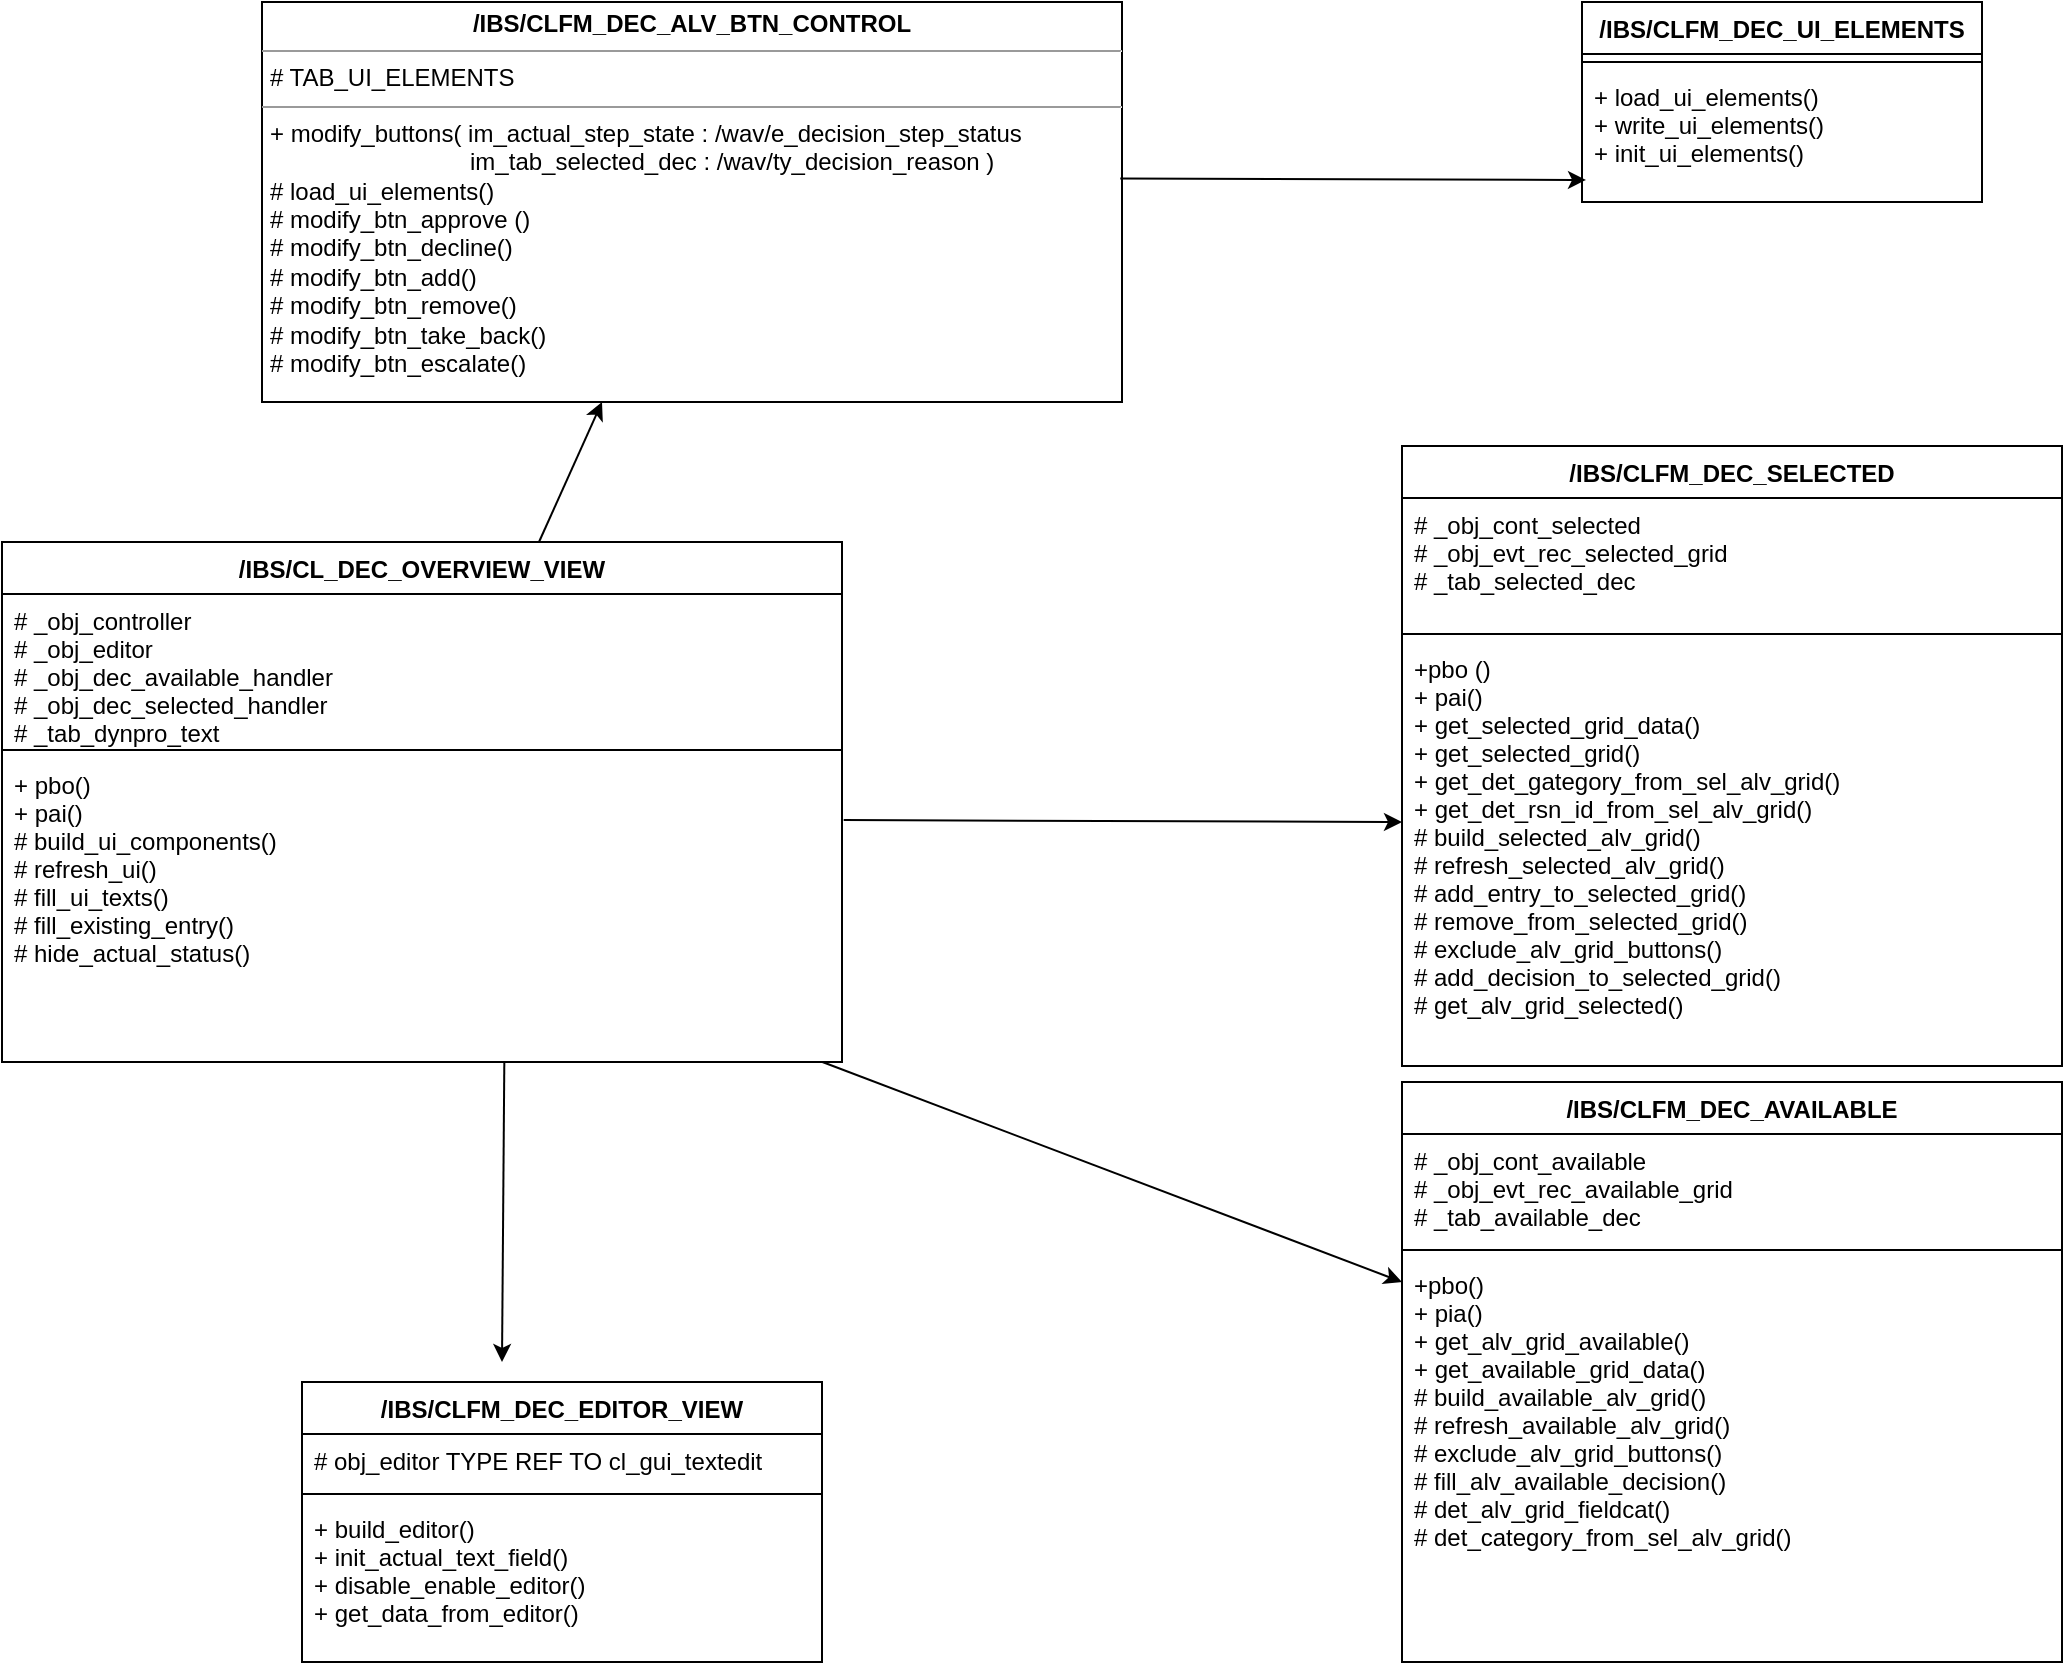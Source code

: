 <mxfile version="12.5.5" type="github">
  <diagram id="CyaSoa7KwjpoHzu_7nh0" name="Page-1">
    <mxGraphModel dx="1406" dy="685" grid="1" gridSize="10" guides="1" tooltips="1" connect="1" arrows="1" fold="1" page="1" pageScale="1" pageWidth="827" pageHeight="1169" math="0" shadow="0">
      <root>
        <mxCell id="0"/>
        <mxCell id="1" parent="0"/>
        <mxCell id="yrLDoxOuE4Vq6cpKQ8Pf-1" value="&lt;p style=&quot;margin: 0px ; margin-top: 4px ; text-align: center&quot;&gt;&lt;b&gt;/IBS/CLFM_DEC_ALV_BTN_CONTROL&lt;/b&gt;&lt;/p&gt;&lt;hr size=&quot;1&quot;&gt;&lt;p style=&quot;margin: 0px ; margin-left: 4px&quot;&gt;# TAB_UI_ELEMENTS&lt;/p&gt;&lt;hr size=&quot;1&quot;&gt;&lt;p style=&quot;margin: 0px ; margin-left: 4px&quot;&gt;&lt;span&gt;+ modify_buttons( im_actual_step_state : /wav/e_decision_step_status&lt;/span&gt;&lt;br&gt;&lt;/p&gt;&lt;p style=&quot;margin: 0px ; margin-left: 4px&quot;&gt;&amp;nbsp; &amp;nbsp; &amp;nbsp; &amp;nbsp; &amp;nbsp; &amp;nbsp; &amp;nbsp; &amp;nbsp; &amp;nbsp; &amp;nbsp; &amp;nbsp; &amp;nbsp; &amp;nbsp; &amp;nbsp; &amp;nbsp; im_tab_selected_dec :&amp;nbsp;/wav/ty_decision_reason&lt;span&gt;&amp;nbsp;)&lt;/span&gt;&lt;/p&gt;&lt;p style=&quot;margin: 0px ; margin-left: 4px&quot;&gt;# load_ui_elements()&lt;span&gt;&lt;br&gt;&lt;/span&gt;&lt;/p&gt;&lt;p style=&quot;margin: 0px ; margin-left: 4px&quot;&gt;# modify_btn_approve ()&lt;/p&gt;&lt;p style=&quot;margin: 0px ; margin-left: 4px&quot;&gt;# modify_btn_decline()&lt;/p&gt;&lt;p style=&quot;margin: 0px ; margin-left: 4px&quot;&gt;# modify_btn_add()&lt;/p&gt;&lt;p style=&quot;margin: 0px ; margin-left: 4px&quot;&gt;# modify_btn_remove()&lt;/p&gt;&lt;p style=&quot;margin: 0px ; margin-left: 4px&quot;&gt;# modify_btn_take_back()&lt;/p&gt;&lt;p style=&quot;margin: 0px ; margin-left: 4px&quot;&gt;# modify_btn_escalate()&lt;/p&gt;" style="verticalAlign=top;align=left;overflow=fill;fontSize=12;fontFamily=Helvetica;html=1;" parent="1" vertex="1">
          <mxGeometry x="220" y="110" width="430" height="200" as="geometry"/>
        </mxCell>
        <mxCell id="yrLDoxOuE4Vq6cpKQ8Pf-3" value="/IBS/CL_DEC_OVERVIEW_VIEW" style="swimlane;fontStyle=1;align=center;verticalAlign=top;childLayout=stackLayout;horizontal=1;startSize=26;horizontalStack=0;resizeParent=1;resizeParentMax=0;resizeLast=0;collapsible=1;marginBottom=0;" parent="1" vertex="1">
          <mxGeometry x="90" y="380" width="420" height="260" as="geometry"/>
        </mxCell>
        <mxCell id="yrLDoxOuE4Vq6cpKQ8Pf-4" value="# _obj_controller&#xa;# _obj_editor&#xa;# _obj_dec_available_handler&#xa;# _obj_dec_selected_handler&#xa;# _tab_dynpro_text" style="text;strokeColor=none;fillColor=none;align=left;verticalAlign=top;spacingLeft=4;spacingRight=4;overflow=hidden;rotatable=0;points=[[0,0.5],[1,0.5]];portConstraint=eastwest;" parent="yrLDoxOuE4Vq6cpKQ8Pf-3" vertex="1">
          <mxGeometry y="26" width="420" height="74" as="geometry"/>
        </mxCell>
        <mxCell id="yrLDoxOuE4Vq6cpKQ8Pf-5" value="" style="line;strokeWidth=1;fillColor=none;align=left;verticalAlign=middle;spacingTop=-1;spacingLeft=3;spacingRight=3;rotatable=0;labelPosition=right;points=[];portConstraint=eastwest;" parent="yrLDoxOuE4Vq6cpKQ8Pf-3" vertex="1">
          <mxGeometry y="100" width="420" height="8" as="geometry"/>
        </mxCell>
        <mxCell id="yrLDoxOuE4Vq6cpKQ8Pf-6" value="+ pbo()&#xa;+ pai() &#xa;# build_ui_components()&#xa;# refresh_ui()&#xa;# fill_ui_texts()&#xa;# fill_existing_entry()&#xa;# hide_actual_status()&#xa;&#xa;" style="text;strokeColor=none;fillColor=none;align=left;verticalAlign=top;spacingLeft=4;spacingRight=4;overflow=hidden;rotatable=0;points=[[0,0.5],[1,0.5]];portConstraint=eastwest;" parent="yrLDoxOuE4Vq6cpKQ8Pf-3" vertex="1">
          <mxGeometry y="108" width="420" height="152" as="geometry"/>
        </mxCell>
        <mxCell id="yrLDoxOuE4Vq6cpKQ8Pf-11" value="/IBS/CLFM_DEC_AVAILABLE" style="swimlane;fontStyle=1;align=center;verticalAlign=top;childLayout=stackLayout;horizontal=1;startSize=26;horizontalStack=0;resizeParent=1;resizeParentMax=0;resizeLast=0;collapsible=1;marginBottom=0;" parent="1" vertex="1">
          <mxGeometry x="790" y="650" width="330" height="290" as="geometry"/>
        </mxCell>
        <mxCell id="yrLDoxOuE4Vq6cpKQ8Pf-12" value="# _obj_cont_available&#xa;# _obj_evt_rec_available_grid&#xa;# _tab_available_dec" style="text;strokeColor=none;fillColor=none;align=left;verticalAlign=top;spacingLeft=4;spacingRight=4;overflow=hidden;rotatable=0;points=[[0,0.5],[1,0.5]];portConstraint=eastwest;" parent="yrLDoxOuE4Vq6cpKQ8Pf-11" vertex="1">
          <mxGeometry y="26" width="330" height="54" as="geometry"/>
        </mxCell>
        <mxCell id="yrLDoxOuE4Vq6cpKQ8Pf-13" value="" style="line;strokeWidth=1;fillColor=none;align=left;verticalAlign=middle;spacingTop=-1;spacingLeft=3;spacingRight=3;rotatable=0;labelPosition=right;points=[];portConstraint=eastwest;" parent="yrLDoxOuE4Vq6cpKQ8Pf-11" vertex="1">
          <mxGeometry y="80" width="330" height="8" as="geometry"/>
        </mxCell>
        <mxCell id="yrLDoxOuE4Vq6cpKQ8Pf-14" value="+pbo()&#xa;+ pia()&#xa;+ get_alv_grid_available()&#xa;+ get_available_grid_data()&#xa;# build_available_alv_grid()&#xa;# refresh_available_alv_grid()&#xa;# exclude_alv_grid_buttons()&#xa;# fill_alv_available_decision()&#xa;# det_alv_grid_fieldcat()&#xa;# det_category_from_sel_alv_grid()&#xa;&#xa;" style="text;strokeColor=none;fillColor=none;align=left;verticalAlign=top;spacingLeft=4;spacingRight=4;overflow=hidden;rotatable=0;points=[[0,0.5],[1,0.5]];portConstraint=eastwest;" parent="yrLDoxOuE4Vq6cpKQ8Pf-11" vertex="1">
          <mxGeometry y="88" width="330" height="202" as="geometry"/>
        </mxCell>
        <mxCell id="yrLDoxOuE4Vq6cpKQ8Pf-15" value="/IBS/CLFM_DEC_UI_ELEMENTS" style="swimlane;fontStyle=1;align=center;verticalAlign=top;childLayout=stackLayout;horizontal=1;startSize=26;horizontalStack=0;resizeParent=1;resizeParentMax=0;resizeLast=0;collapsible=1;marginBottom=0;" parent="1" vertex="1">
          <mxGeometry x="880" y="110" width="200" height="100" as="geometry"/>
        </mxCell>
        <mxCell id="yrLDoxOuE4Vq6cpKQ8Pf-17" value="" style="line;strokeWidth=1;fillColor=none;align=left;verticalAlign=middle;spacingTop=-1;spacingLeft=3;spacingRight=3;rotatable=0;labelPosition=right;points=[];portConstraint=eastwest;" parent="yrLDoxOuE4Vq6cpKQ8Pf-15" vertex="1">
          <mxGeometry y="26" width="200" height="8" as="geometry"/>
        </mxCell>
        <mxCell id="yrLDoxOuE4Vq6cpKQ8Pf-18" value="+ load_ui_elements()&#xa;+ write_ui_elements()&#xa;+ init_ui_elements()" style="text;strokeColor=none;fillColor=none;align=left;verticalAlign=top;spacingLeft=4;spacingRight=4;overflow=hidden;rotatable=0;points=[[0,0.5],[1,0.5]];portConstraint=eastwest;" parent="yrLDoxOuE4Vq6cpKQ8Pf-15" vertex="1">
          <mxGeometry y="34" width="200" height="66" as="geometry"/>
        </mxCell>
        <mxCell id="yrLDoxOuE4Vq6cpKQ8Pf-20" value="/IBS/CLFM_DEC_SELECTED" style="swimlane;fontStyle=1;align=center;verticalAlign=top;childLayout=stackLayout;horizontal=1;startSize=26;horizontalStack=0;resizeParent=1;resizeParentMax=0;resizeLast=0;collapsible=1;marginBottom=0;" parent="1" vertex="1">
          <mxGeometry x="790" y="332" width="330" height="310" as="geometry"/>
        </mxCell>
        <mxCell id="yrLDoxOuE4Vq6cpKQ8Pf-21" value="# _obj_cont_selected&#xa;# _obj_evt_rec_selected_grid&#xa;# _tab_selected_dec" style="text;strokeColor=none;fillColor=none;align=left;verticalAlign=top;spacingLeft=4;spacingRight=4;overflow=hidden;rotatable=0;points=[[0,0.5],[1,0.5]];portConstraint=eastwest;" parent="yrLDoxOuE4Vq6cpKQ8Pf-20" vertex="1">
          <mxGeometry y="26" width="330" height="64" as="geometry"/>
        </mxCell>
        <mxCell id="yrLDoxOuE4Vq6cpKQ8Pf-22" value="" style="line;strokeWidth=1;fillColor=none;align=left;verticalAlign=middle;spacingTop=-1;spacingLeft=3;spacingRight=3;rotatable=0;labelPosition=right;points=[];portConstraint=eastwest;" parent="yrLDoxOuE4Vq6cpKQ8Pf-20" vertex="1">
          <mxGeometry y="90" width="330" height="8" as="geometry"/>
        </mxCell>
        <mxCell id="yrLDoxOuE4Vq6cpKQ8Pf-23" value="+pbo ()&#xa;+ pai()&#xa;+ get_selected_grid_data()&#xa;+ get_selected_grid()&#xa;+ get_det_gategory_from_sel_alv_grid()&#xa;+ get_det_rsn_id_from_sel_alv_grid()&#xa;# build_selected_alv_grid()&#xa;# refresh_selected_alv_grid()&#xa;# add_entry_to_selected_grid()&#xa;# remove_from_selected_grid()&#xa;# exclude_alv_grid_buttons()&#xa;# add_decision_to_selected_grid()&#xa;# get_alv_grid_selected()&#xa;" style="text;strokeColor=none;fillColor=none;align=left;verticalAlign=top;spacingLeft=4;spacingRight=4;overflow=hidden;rotatable=0;points=[[0,0.5],[1,0.5]];portConstraint=eastwest;" parent="yrLDoxOuE4Vq6cpKQ8Pf-20" vertex="1">
          <mxGeometry y="98" width="330" height="212" as="geometry"/>
        </mxCell>
        <mxCell id="yrLDoxOuE4Vq6cpKQ8Pf-24" value="/IBS/CLFM_DEC_EDITOR_VIEW" style="swimlane;fontStyle=1;align=center;verticalAlign=top;childLayout=stackLayout;horizontal=1;startSize=26;horizontalStack=0;resizeParent=1;resizeParentMax=0;resizeLast=0;collapsible=1;marginBottom=0;" parent="1" vertex="1">
          <mxGeometry x="240" y="800" width="260" height="140" as="geometry"/>
        </mxCell>
        <mxCell id="yrLDoxOuE4Vq6cpKQ8Pf-25" value="# obj_editor TYPE REF TO cl_gui_textedit" style="text;strokeColor=none;fillColor=none;align=left;verticalAlign=top;spacingLeft=4;spacingRight=4;overflow=hidden;rotatable=0;points=[[0,0.5],[1,0.5]];portConstraint=eastwest;" parent="yrLDoxOuE4Vq6cpKQ8Pf-24" vertex="1">
          <mxGeometry y="26" width="260" height="26" as="geometry"/>
        </mxCell>
        <mxCell id="yrLDoxOuE4Vq6cpKQ8Pf-26" value="" style="line;strokeWidth=1;fillColor=none;align=left;verticalAlign=middle;spacingTop=-1;spacingLeft=3;spacingRight=3;rotatable=0;labelPosition=right;points=[];portConstraint=eastwest;" parent="yrLDoxOuE4Vq6cpKQ8Pf-24" vertex="1">
          <mxGeometry y="52" width="260" height="8" as="geometry"/>
        </mxCell>
        <mxCell id="yrLDoxOuE4Vq6cpKQ8Pf-27" value="+ build_editor()&#xa;+ init_actual_text_field()&#xa;+ disable_enable_editor()&#xa;+ get_data_from_editor()" style="text;strokeColor=none;fillColor=none;align=left;verticalAlign=top;spacingLeft=4;spacingRight=4;overflow=hidden;rotatable=0;points=[[0,0.5],[1,0.5]];portConstraint=eastwest;" parent="yrLDoxOuE4Vq6cpKQ8Pf-24" vertex="1">
          <mxGeometry y="60" width="260" height="80" as="geometry"/>
        </mxCell>
        <mxCell id="hM9hQYc2Sxk-mMZmewNJ-1" value="" style="endArrow=classic;html=1;exitX=1.002;exitY=0.204;exitDx=0;exitDy=0;exitPerimeter=0;" edge="1" parent="1" source="yrLDoxOuE4Vq6cpKQ8Pf-6">
          <mxGeometry width="50" height="50" relative="1" as="geometry">
            <mxPoint x="90" y="1010" as="sourcePoint"/>
            <mxPoint x="790" y="520" as="targetPoint"/>
            <Array as="points">
              <mxPoint x="790" y="520"/>
            </Array>
          </mxGeometry>
        </mxCell>
        <mxCell id="hM9hQYc2Sxk-mMZmewNJ-2" value="" style="endArrow=classic;html=1;" edge="1" parent="1" source="yrLDoxOuE4Vq6cpKQ8Pf-6">
          <mxGeometry width="50" height="50" relative="1" as="geometry">
            <mxPoint x="520.84" y="529.008" as="sourcePoint"/>
            <mxPoint x="790" y="750" as="targetPoint"/>
            <Array as="points">
              <mxPoint x="790" y="750"/>
            </Array>
          </mxGeometry>
        </mxCell>
        <mxCell id="hM9hQYc2Sxk-mMZmewNJ-3" value="" style="endArrow=classic;html=1;exitX=0.598;exitY=0.999;exitDx=0;exitDy=0;exitPerimeter=0;" edge="1" parent="1" source="yrLDoxOuE4Vq6cpKQ8Pf-6">
          <mxGeometry width="50" height="50" relative="1" as="geometry">
            <mxPoint x="90" y="1010" as="sourcePoint"/>
            <mxPoint x="340" y="790" as="targetPoint"/>
          </mxGeometry>
        </mxCell>
        <mxCell id="hM9hQYc2Sxk-mMZmewNJ-4" value="" style="endArrow=classic;html=1;" edge="1" parent="1" source="yrLDoxOuE4Vq6cpKQ8Pf-3" target="yrLDoxOuE4Vq6cpKQ8Pf-1">
          <mxGeometry width="50" height="50" relative="1" as="geometry">
            <mxPoint x="90" y="1010" as="sourcePoint"/>
            <mxPoint x="140" y="960" as="targetPoint"/>
          </mxGeometry>
        </mxCell>
        <mxCell id="hM9hQYc2Sxk-mMZmewNJ-5" value="" style="endArrow=classic;html=1;entryX=0.01;entryY=0.833;entryDx=0;entryDy=0;entryPerimeter=0;exitX=0.998;exitY=0.441;exitDx=0;exitDy=0;exitPerimeter=0;" edge="1" parent="1" source="yrLDoxOuE4Vq6cpKQ8Pf-1" target="yrLDoxOuE4Vq6cpKQ8Pf-18">
          <mxGeometry width="50" height="50" relative="1" as="geometry">
            <mxPoint x="510" y="430" as="sourcePoint"/>
            <mxPoint x="700" y="330" as="targetPoint"/>
          </mxGeometry>
        </mxCell>
      </root>
    </mxGraphModel>
  </diagram>
</mxfile>
